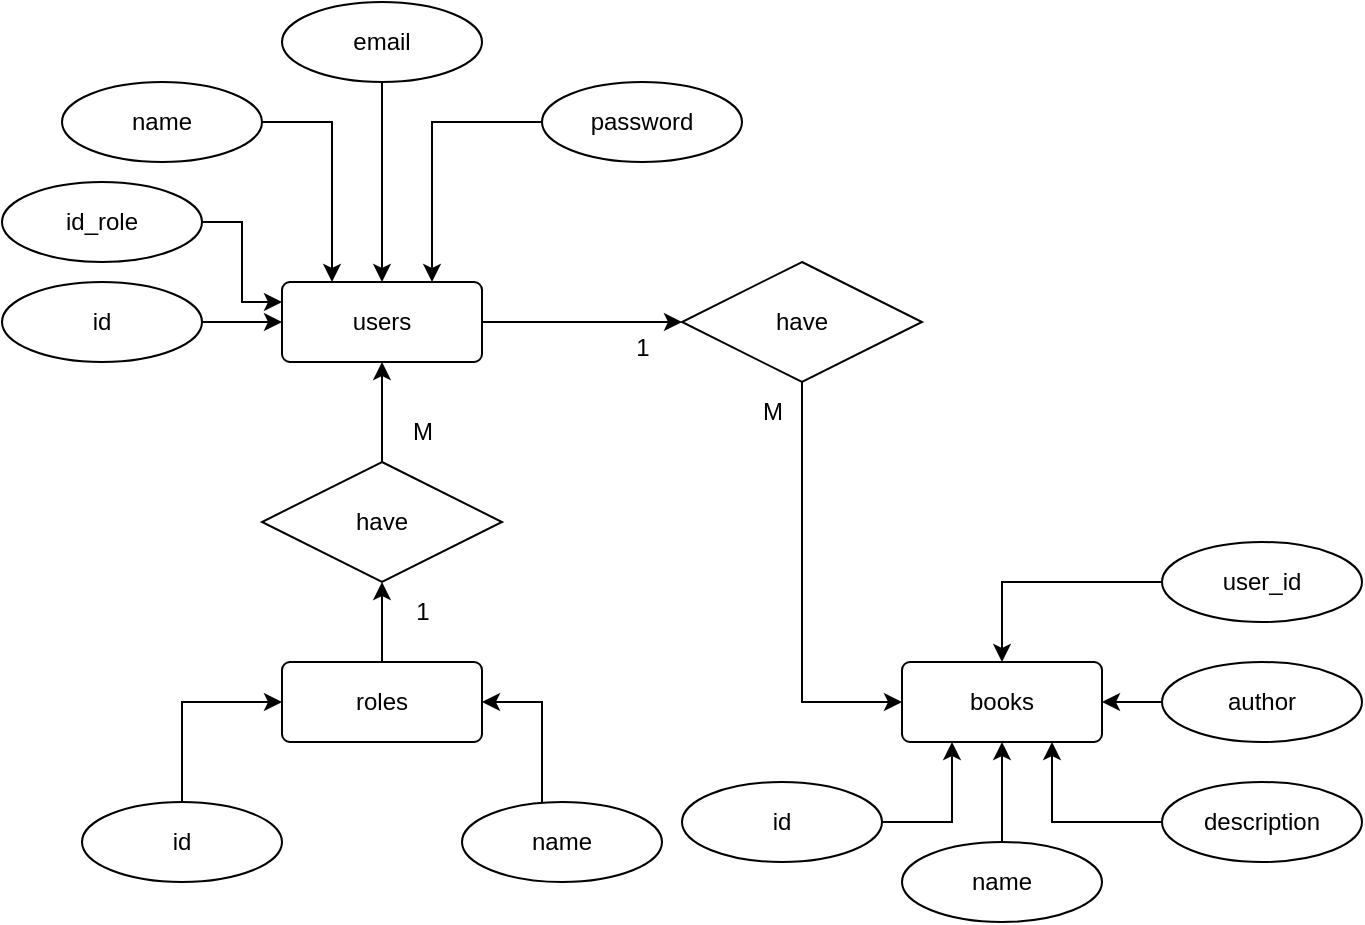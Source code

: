 <mxfile version="24.6.4" type="github">
  <diagram name="Page-1" id="e0zyyXoFtQ3KwA9CUAup">
    <mxGraphModel dx="909" dy="1460" grid="1" gridSize="10" guides="1" tooltips="1" connect="1" arrows="1" fold="1" page="1" pageScale="1" pageWidth="1100" pageHeight="850" math="0" shadow="0">
      <root>
        <mxCell id="0" />
        <mxCell id="1" parent="0" />
        <mxCell id="32vzAL7OHZPN-904NGsR-34" value="" style="edgeStyle=orthogonalEdgeStyle;rounded=0;orthogonalLoop=1;jettySize=auto;html=1;" edge="1" parent="1" source="32vzAL7OHZPN-904NGsR-1" target="32vzAL7OHZPN-904NGsR-33">
          <mxGeometry relative="1" as="geometry" />
        </mxCell>
        <mxCell id="32vzAL7OHZPN-904NGsR-1" value="roles" style="rounded=1;arcSize=10;whiteSpace=wrap;html=1;align=center;" vertex="1" parent="1">
          <mxGeometry x="290" y="300" width="100" height="40" as="geometry" />
        </mxCell>
        <mxCell id="32vzAL7OHZPN-904NGsR-10" style="edgeStyle=orthogonalEdgeStyle;rounded=0;orthogonalLoop=1;jettySize=auto;html=1;entryX=0;entryY=0.5;entryDx=0;entryDy=0;" edge="1" parent="1" source="32vzAL7OHZPN-904NGsR-4" target="32vzAL7OHZPN-904NGsR-1">
          <mxGeometry relative="1" as="geometry" />
        </mxCell>
        <mxCell id="32vzAL7OHZPN-904NGsR-4" value="id" style="ellipse;whiteSpace=wrap;html=1;align=center;" vertex="1" parent="1">
          <mxGeometry x="190" y="370" width="100" height="40" as="geometry" />
        </mxCell>
        <mxCell id="32vzAL7OHZPN-904NGsR-12" style="edgeStyle=orthogonalEdgeStyle;rounded=0;orthogonalLoop=1;jettySize=auto;html=1;entryX=1;entryY=0.5;entryDx=0;entryDy=0;" edge="1" parent="1" source="32vzAL7OHZPN-904NGsR-7" target="32vzAL7OHZPN-904NGsR-1">
          <mxGeometry relative="1" as="geometry">
            <Array as="points">
              <mxPoint x="420" y="320" />
            </Array>
          </mxGeometry>
        </mxCell>
        <mxCell id="32vzAL7OHZPN-904NGsR-7" value="name" style="ellipse;whiteSpace=wrap;html=1;align=center;" vertex="1" parent="1">
          <mxGeometry x="380" y="370" width="100" height="40" as="geometry" />
        </mxCell>
        <mxCell id="32vzAL7OHZPN-904NGsR-15" value="books" style="rounded=1;arcSize=10;whiteSpace=wrap;html=1;align=center;" vertex="1" parent="1">
          <mxGeometry x="600" y="300" width="100" height="40" as="geometry" />
        </mxCell>
        <mxCell id="32vzAL7OHZPN-904NGsR-31" style="edgeStyle=orthogonalEdgeStyle;rounded=0;orthogonalLoop=1;jettySize=auto;html=1;entryX=0.25;entryY=1;entryDx=0;entryDy=0;" edge="1" parent="1" source="32vzAL7OHZPN-904NGsR-21" target="32vzAL7OHZPN-904NGsR-15">
          <mxGeometry relative="1" as="geometry" />
        </mxCell>
        <mxCell id="32vzAL7OHZPN-904NGsR-21" value="id" style="ellipse;whiteSpace=wrap;html=1;align=center;" vertex="1" parent="1">
          <mxGeometry x="490" y="360" width="100" height="40" as="geometry" />
        </mxCell>
        <mxCell id="32vzAL7OHZPN-904NGsR-28" value="" style="edgeStyle=orthogonalEdgeStyle;rounded=0;orthogonalLoop=1;jettySize=auto;html=1;" edge="1" parent="1" source="32vzAL7OHZPN-904NGsR-22" target="32vzAL7OHZPN-904NGsR-15">
          <mxGeometry relative="1" as="geometry" />
        </mxCell>
        <mxCell id="32vzAL7OHZPN-904NGsR-22" value="name" style="ellipse;whiteSpace=wrap;html=1;align=center;" vertex="1" parent="1">
          <mxGeometry x="600" y="390" width="100" height="40" as="geometry" />
        </mxCell>
        <mxCell id="32vzAL7OHZPN-904NGsR-29" style="edgeStyle=orthogonalEdgeStyle;rounded=0;orthogonalLoop=1;jettySize=auto;html=1;entryX=0.75;entryY=1;entryDx=0;entryDy=0;" edge="1" parent="1" source="32vzAL7OHZPN-904NGsR-23" target="32vzAL7OHZPN-904NGsR-15">
          <mxGeometry relative="1" as="geometry" />
        </mxCell>
        <mxCell id="32vzAL7OHZPN-904NGsR-23" value="description" style="ellipse;whiteSpace=wrap;html=1;align=center;" vertex="1" parent="1">
          <mxGeometry x="730" y="360" width="100" height="40" as="geometry" />
        </mxCell>
        <mxCell id="32vzAL7OHZPN-904NGsR-27" value="" style="edgeStyle=orthogonalEdgeStyle;rounded=0;orthogonalLoop=1;jettySize=auto;html=1;" edge="1" parent="1" source="32vzAL7OHZPN-904NGsR-24" target="32vzAL7OHZPN-904NGsR-15">
          <mxGeometry relative="1" as="geometry" />
        </mxCell>
        <mxCell id="32vzAL7OHZPN-904NGsR-24" value="author" style="ellipse;whiteSpace=wrap;html=1;align=center;" vertex="1" parent="1">
          <mxGeometry x="730" y="300" width="100" height="40" as="geometry" />
        </mxCell>
        <mxCell id="32vzAL7OHZPN-904NGsR-26" style="edgeStyle=orthogonalEdgeStyle;rounded=0;orthogonalLoop=1;jettySize=auto;html=1;" edge="1" parent="1" source="32vzAL7OHZPN-904NGsR-25" target="32vzAL7OHZPN-904NGsR-15">
          <mxGeometry relative="1" as="geometry" />
        </mxCell>
        <mxCell id="32vzAL7OHZPN-904NGsR-25" value="user_id" style="ellipse;whiteSpace=wrap;html=1;align=center;" vertex="1" parent="1">
          <mxGeometry x="730" y="240" width="100" height="40" as="geometry" />
        </mxCell>
        <mxCell id="32vzAL7OHZPN-904NGsR-38" style="edgeStyle=orthogonalEdgeStyle;rounded=0;orthogonalLoop=1;jettySize=auto;html=1;" edge="1" parent="1" source="32vzAL7OHZPN-904NGsR-32" target="32vzAL7OHZPN-904NGsR-37">
          <mxGeometry relative="1" as="geometry" />
        </mxCell>
        <mxCell id="32vzAL7OHZPN-904NGsR-32" value="users" style="rounded=1;arcSize=10;whiteSpace=wrap;html=1;align=center;" vertex="1" parent="1">
          <mxGeometry x="290" y="110" width="100" height="40" as="geometry" />
        </mxCell>
        <mxCell id="32vzAL7OHZPN-904NGsR-35" value="" style="edgeStyle=orthogonalEdgeStyle;rounded=0;orthogonalLoop=1;jettySize=auto;html=1;" edge="1" parent="1" source="32vzAL7OHZPN-904NGsR-33" target="32vzAL7OHZPN-904NGsR-32">
          <mxGeometry relative="1" as="geometry" />
        </mxCell>
        <mxCell id="32vzAL7OHZPN-904NGsR-33" value="have" style="shape=rhombus;perimeter=rhombusPerimeter;whiteSpace=wrap;html=1;align=center;" vertex="1" parent="1">
          <mxGeometry x="280" y="200" width="120" height="60" as="geometry" />
        </mxCell>
        <mxCell id="32vzAL7OHZPN-904NGsR-40" style="edgeStyle=orthogonalEdgeStyle;rounded=0;orthogonalLoop=1;jettySize=auto;html=1;entryX=0;entryY=0.5;entryDx=0;entryDy=0;" edge="1" parent="1" source="32vzAL7OHZPN-904NGsR-37" target="32vzAL7OHZPN-904NGsR-15">
          <mxGeometry relative="1" as="geometry" />
        </mxCell>
        <mxCell id="32vzAL7OHZPN-904NGsR-37" value="have" style="shape=rhombus;perimeter=rhombusPerimeter;whiteSpace=wrap;html=1;align=center;" vertex="1" parent="1">
          <mxGeometry x="490" y="100" width="120" height="60" as="geometry" />
        </mxCell>
        <mxCell id="32vzAL7OHZPN-904NGsR-46" value="" style="edgeStyle=orthogonalEdgeStyle;rounded=0;orthogonalLoop=1;jettySize=auto;html=1;" edge="1" parent="1" source="32vzAL7OHZPN-904NGsR-41" target="32vzAL7OHZPN-904NGsR-32">
          <mxGeometry relative="1" as="geometry" />
        </mxCell>
        <mxCell id="32vzAL7OHZPN-904NGsR-41" value="id" style="ellipse;whiteSpace=wrap;html=1;align=center;" vertex="1" parent="1">
          <mxGeometry x="150" y="110" width="100" height="40" as="geometry" />
        </mxCell>
        <mxCell id="32vzAL7OHZPN-904NGsR-47" style="edgeStyle=orthogonalEdgeStyle;rounded=0;orthogonalLoop=1;jettySize=auto;html=1;entryX=0;entryY=0.25;entryDx=0;entryDy=0;" edge="1" parent="1" source="32vzAL7OHZPN-904NGsR-42" target="32vzAL7OHZPN-904NGsR-32">
          <mxGeometry relative="1" as="geometry" />
        </mxCell>
        <mxCell id="32vzAL7OHZPN-904NGsR-42" value="id_role" style="ellipse;whiteSpace=wrap;html=1;align=center;" vertex="1" parent="1">
          <mxGeometry x="150" y="60" width="100" height="40" as="geometry" />
        </mxCell>
        <mxCell id="32vzAL7OHZPN-904NGsR-48" style="edgeStyle=orthogonalEdgeStyle;rounded=0;orthogonalLoop=1;jettySize=auto;html=1;entryX=0.25;entryY=0;entryDx=0;entryDy=0;" edge="1" parent="1" source="32vzAL7OHZPN-904NGsR-43" target="32vzAL7OHZPN-904NGsR-32">
          <mxGeometry relative="1" as="geometry" />
        </mxCell>
        <mxCell id="32vzAL7OHZPN-904NGsR-43" value="name" style="ellipse;whiteSpace=wrap;html=1;align=center;" vertex="1" parent="1">
          <mxGeometry x="180" y="10" width="100" height="40" as="geometry" />
        </mxCell>
        <mxCell id="32vzAL7OHZPN-904NGsR-49" value="" style="edgeStyle=orthogonalEdgeStyle;rounded=0;orthogonalLoop=1;jettySize=auto;html=1;" edge="1" parent="1" source="32vzAL7OHZPN-904NGsR-44" target="32vzAL7OHZPN-904NGsR-32">
          <mxGeometry relative="1" as="geometry" />
        </mxCell>
        <mxCell id="32vzAL7OHZPN-904NGsR-44" value="email" style="ellipse;whiteSpace=wrap;html=1;align=center;" vertex="1" parent="1">
          <mxGeometry x="290" y="-30" width="100" height="40" as="geometry" />
        </mxCell>
        <mxCell id="32vzAL7OHZPN-904NGsR-51" style="edgeStyle=orthogonalEdgeStyle;rounded=0;orthogonalLoop=1;jettySize=auto;html=1;entryX=0.75;entryY=0;entryDx=0;entryDy=0;" edge="1" parent="1" source="32vzAL7OHZPN-904NGsR-45" target="32vzAL7OHZPN-904NGsR-32">
          <mxGeometry relative="1" as="geometry" />
        </mxCell>
        <mxCell id="32vzAL7OHZPN-904NGsR-45" value="password" style="ellipse;whiteSpace=wrap;html=1;align=center;" vertex="1" parent="1">
          <mxGeometry x="420" y="10" width="100" height="40" as="geometry" />
        </mxCell>
        <mxCell id="32vzAL7OHZPN-904NGsR-52" value="1" style="text;html=1;align=center;verticalAlign=middle;resizable=0;points=[];autosize=1;strokeColor=none;fillColor=none;" vertex="1" parent="1">
          <mxGeometry x="345" y="260" width="30" height="30" as="geometry" />
        </mxCell>
        <mxCell id="32vzAL7OHZPN-904NGsR-53" value="M" style="text;html=1;align=center;verticalAlign=middle;resizable=0;points=[];autosize=1;strokeColor=none;fillColor=none;" vertex="1" parent="1">
          <mxGeometry x="345" y="170" width="30" height="30" as="geometry" />
        </mxCell>
        <mxCell id="32vzAL7OHZPN-904NGsR-54" value="1" style="text;html=1;align=center;verticalAlign=middle;resizable=0;points=[];autosize=1;strokeColor=none;fillColor=none;" vertex="1" parent="1">
          <mxGeometry x="455" y="128" width="30" height="30" as="geometry" />
        </mxCell>
        <mxCell id="32vzAL7OHZPN-904NGsR-55" value="M" style="text;html=1;align=center;verticalAlign=middle;resizable=0;points=[];autosize=1;strokeColor=none;fillColor=none;" vertex="1" parent="1">
          <mxGeometry x="520" y="160" width="30" height="30" as="geometry" />
        </mxCell>
      </root>
    </mxGraphModel>
  </diagram>
</mxfile>
